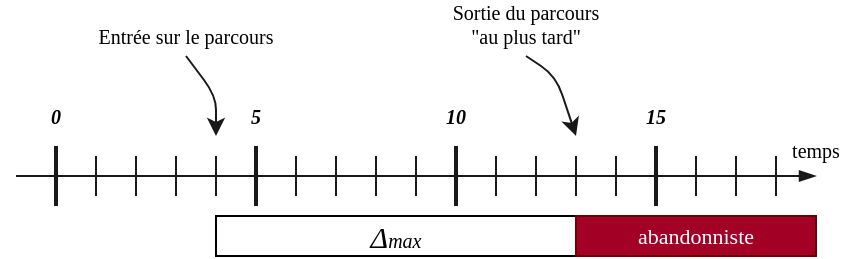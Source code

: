 <mxfile version="13.1.3" type="device"><diagram id="_v8q_u5qwE8FJjztbcFd" name="Page-1"><mxGraphModel dx="606" dy="314" grid="1" gridSize="10" guides="1" tooltips="1" connect="1" arrows="1" fold="1" page="1" pageScale="1" pageWidth="827" pageHeight="1169" math="0" shadow="0"><root><mxCell id="0"/><mxCell id="1" parent="0"/><mxCell id="4TdZdXra1qM7SAM8IL42-1" value="" style="endArrow=blockThin;html=1;comic=0;endFill=1;strokeColor=#191919;" edge="1" parent="1"><mxGeometry width="50" height="50" relative="1" as="geometry"><mxPoint x="180" y="240" as="sourcePoint"/><mxPoint x="580" y="240" as="targetPoint"/></mxGeometry></mxCell><mxCell id="4TdZdXra1qM7SAM8IL42-2" value="" style="endArrow=none;html=1;strokeColor=#191919;strokeWidth=2;" edge="1" parent="1"><mxGeometry width="50" height="50" relative="1" as="geometry"><mxPoint x="200" y="255" as="sourcePoint"/><mxPoint x="200" y="225" as="targetPoint"/></mxGeometry></mxCell><mxCell id="4TdZdXra1qM7SAM8IL42-3" value="" style="endArrow=none;html=1;strokeColor=#191919;strokeWidth=2;" edge="1" parent="1"><mxGeometry width="50" height="50" relative="1" as="geometry"><mxPoint x="300" y="255" as="sourcePoint"/><mxPoint x="300" y="225" as="targetPoint"/></mxGeometry></mxCell><mxCell id="4TdZdXra1qM7SAM8IL42-5" value="" style="endArrow=none;html=1;strokeColor=#191919;strokeWidth=2;" edge="1" parent="1"><mxGeometry width="50" height="50" relative="1" as="geometry"><mxPoint x="400" y="255" as="sourcePoint"/><mxPoint x="400" y="225" as="targetPoint"/></mxGeometry></mxCell><mxCell id="4TdZdXra1qM7SAM8IL42-6" value="" style="endArrow=none;html=1;strokeColor=#191919;strokeWidth=2;" edge="1" parent="1"><mxGeometry width="50" height="50" relative="1" as="geometry"><mxPoint x="500" y="255" as="sourcePoint"/><mxPoint x="500" y="225" as="targetPoint"/></mxGeometry></mxCell><mxCell id="4TdZdXra1qM7SAM8IL42-7" value="" style="endArrow=none;html=1;strokeColor=#191919;strokeWidth=1;" edge="1" parent="1"><mxGeometry width="50" height="50" relative="1" as="geometry"><mxPoint x="220" y="250" as="sourcePoint"/><mxPoint x="220" y="230" as="targetPoint"/></mxGeometry></mxCell><mxCell id="4TdZdXra1qM7SAM8IL42-8" value="" style="endArrow=none;html=1;strokeColor=#191919;strokeWidth=1;" edge="1" parent="1"><mxGeometry width="50" height="50" relative="1" as="geometry"><mxPoint x="240" y="250" as="sourcePoint"/><mxPoint x="240" y="230" as="targetPoint"/></mxGeometry></mxCell><mxCell id="4TdZdXra1qM7SAM8IL42-9" value="" style="endArrow=none;html=1;strokeColor=#191919;strokeWidth=1;" edge="1" parent="1"><mxGeometry width="50" height="50" relative="1" as="geometry"><mxPoint x="260" y="250" as="sourcePoint"/><mxPoint x="260" y="230" as="targetPoint"/></mxGeometry></mxCell><mxCell id="4TdZdXra1qM7SAM8IL42-10" value="" style="endArrow=none;html=1;strokeColor=#191919;strokeWidth=1;" edge="1" parent="1"><mxGeometry width="50" height="50" relative="1" as="geometry"><mxPoint x="280" y="250" as="sourcePoint"/><mxPoint x="280" y="230" as="targetPoint"/></mxGeometry></mxCell><mxCell id="4TdZdXra1qM7SAM8IL42-11" value="" style="endArrow=none;html=1;strokeColor=#191919;strokeWidth=1;" edge="1" parent="1"><mxGeometry width="50" height="50" relative="1" as="geometry"><mxPoint x="320" y="250" as="sourcePoint"/><mxPoint x="320" y="230" as="targetPoint"/></mxGeometry></mxCell><mxCell id="4TdZdXra1qM7SAM8IL42-12" value="" style="endArrow=none;html=1;strokeColor=#191919;strokeWidth=1;" edge="1" parent="1"><mxGeometry width="50" height="50" relative="1" as="geometry"><mxPoint x="340" y="250" as="sourcePoint"/><mxPoint x="340" y="230" as="targetPoint"/></mxGeometry></mxCell><mxCell id="4TdZdXra1qM7SAM8IL42-13" value="" style="endArrow=none;html=1;strokeColor=#191919;strokeWidth=1;" edge="1" parent="1"><mxGeometry width="50" height="50" relative="1" as="geometry"><mxPoint x="360" y="250" as="sourcePoint"/><mxPoint x="360" y="230" as="targetPoint"/></mxGeometry></mxCell><mxCell id="4TdZdXra1qM7SAM8IL42-14" value="" style="endArrow=none;html=1;strokeColor=#191919;strokeWidth=1;" edge="1" parent="1"><mxGeometry width="50" height="50" relative="1" as="geometry"><mxPoint x="380" y="250" as="sourcePoint"/><mxPoint x="380" y="230" as="targetPoint"/></mxGeometry></mxCell><mxCell id="4TdZdXra1qM7SAM8IL42-15" value="" style="endArrow=none;html=1;strokeColor=#191919;strokeWidth=1;" edge="1" parent="1"><mxGeometry width="50" height="50" relative="1" as="geometry"><mxPoint x="420" y="250" as="sourcePoint"/><mxPoint x="420" y="230" as="targetPoint"/></mxGeometry></mxCell><mxCell id="4TdZdXra1qM7SAM8IL42-16" value="" style="endArrow=none;html=1;strokeColor=#191919;strokeWidth=1;" edge="1" parent="1"><mxGeometry width="50" height="50" relative="1" as="geometry"><mxPoint x="440" y="250" as="sourcePoint"/><mxPoint x="440" y="230" as="targetPoint"/></mxGeometry></mxCell><mxCell id="4TdZdXra1qM7SAM8IL42-17" value="" style="endArrow=none;html=1;strokeColor=#191919;strokeWidth=1;" edge="1" parent="1"><mxGeometry width="50" height="50" relative="1" as="geometry"><mxPoint x="460" y="250" as="sourcePoint"/><mxPoint x="460" y="230" as="targetPoint"/></mxGeometry></mxCell><mxCell id="4TdZdXra1qM7SAM8IL42-18" value="" style="endArrow=none;html=1;strokeColor=#191919;strokeWidth=1;" edge="1" parent="1"><mxGeometry width="50" height="50" relative="1" as="geometry"><mxPoint x="480" y="250" as="sourcePoint"/><mxPoint x="480" y="230" as="targetPoint"/></mxGeometry></mxCell><mxCell id="4TdZdXra1qM7SAM8IL42-19" value="" style="endArrow=none;html=1;strokeColor=#191919;strokeWidth=1;" edge="1" parent="1"><mxGeometry width="50" height="50" relative="1" as="geometry"><mxPoint x="520" y="250" as="sourcePoint"/><mxPoint x="520" y="230" as="targetPoint"/></mxGeometry></mxCell><mxCell id="4TdZdXra1qM7SAM8IL42-20" value="" style="endArrow=none;html=1;strokeColor=#191919;strokeWidth=1;" edge="1" parent="1"><mxGeometry width="50" height="50" relative="1" as="geometry"><mxPoint x="540" y="250" as="sourcePoint"/><mxPoint x="540" y="230" as="targetPoint"/></mxGeometry></mxCell><mxCell id="4TdZdXra1qM7SAM8IL42-21" value="" style="endArrow=none;html=1;strokeColor=#191919;strokeWidth=1;" edge="1" parent="1"><mxGeometry width="50" height="50" relative="1" as="geometry"><mxPoint x="560" y="250" as="sourcePoint"/><mxPoint x="560" y="230" as="targetPoint"/></mxGeometry></mxCell><mxCell id="4TdZdXra1qM7SAM8IL42-23" value="0" style="text;html=1;strokeColor=none;fillColor=none;align=center;verticalAlign=middle;whiteSpace=wrap;rounded=0;fontStyle=3;fontFamily=Comic Sans MS;fontSize=10;" vertex="1" parent="1"><mxGeometry x="190" y="200" width="20" height="20" as="geometry"/></mxCell><mxCell id="4TdZdXra1qM7SAM8IL42-24" value="5" style="text;html=1;strokeColor=none;fillColor=none;align=center;verticalAlign=middle;whiteSpace=wrap;rounded=0;fontStyle=3;fontFamily=Comic Sans MS;fontSize=10;" vertex="1" parent="1"><mxGeometry x="290" y="200" width="20" height="20" as="geometry"/></mxCell><mxCell id="4TdZdXra1qM7SAM8IL42-25" value="10" style="text;html=1;strokeColor=none;fillColor=none;align=center;verticalAlign=middle;whiteSpace=wrap;rounded=0;fontStyle=3;fontFamily=Comic Sans MS;fontSize=10;" vertex="1" parent="1"><mxGeometry x="390" y="200" width="20" height="20" as="geometry"/></mxCell><mxCell id="4TdZdXra1qM7SAM8IL42-26" value="15" style="text;html=1;strokeColor=none;fillColor=none;align=center;verticalAlign=middle;whiteSpace=wrap;rounded=0;fontStyle=3;fontFamily=Comic Sans MS;fontSize=10;" vertex="1" parent="1"><mxGeometry x="490" y="200" width="20" height="20" as="geometry"/></mxCell><mxCell id="4TdZdXra1qM7SAM8IL42-27" value="Entrée sur le parcours" style="text;html=1;strokeColor=none;fillColor=none;align=center;verticalAlign=middle;whiteSpace=wrap;rounded=0;fontFamily=Comic Sans MS;fontSize=10;" vertex="1" parent="1"><mxGeometry x="210" y="160" width="110" height="20" as="geometry"/></mxCell><mxCell id="4TdZdXra1qM7SAM8IL42-28" value="Sortie du parcours&lt;br&gt;&quot;au plus tard&quot;&lt;br&gt;&amp;nbsp;" style="text;html=1;strokeColor=none;fillColor=none;align=center;verticalAlign=middle;whiteSpace=wrap;rounded=0;fontFamily=Comic Sans MS;fontSize=10;" vertex="1" parent="1"><mxGeometry x="380" y="160" width="110" height="20" as="geometry"/></mxCell><mxCell id="4TdZdXra1qM7SAM8IL42-29" value="" style="endArrow=classic;html=1;strokeColor=#191919;strokeWidth=1;fontFamily=Comic Sans MS;fontSize=10;exitX=0.5;exitY=1;exitDx=0;exitDy=0;" edge="1" parent="1" source="4TdZdXra1qM7SAM8IL42-27"><mxGeometry width="50" height="50" relative="1" as="geometry"><mxPoint x="360" y="260" as="sourcePoint"/><mxPoint x="280" y="220" as="targetPoint"/><Array as="points"><mxPoint x="280" y="200"/></Array></mxGeometry></mxCell><mxCell id="4TdZdXra1qM7SAM8IL42-30" value="" style="endArrow=classic;html=1;strokeColor=#191919;strokeWidth=1;fontFamily=Comic Sans MS;fontSize=10;exitX=0.5;exitY=1;exitDx=0;exitDy=0;" edge="1" parent="1" source="4TdZdXra1qM7SAM8IL42-28"><mxGeometry width="50" height="50" relative="1" as="geometry"><mxPoint x="275.0" y="190" as="sourcePoint"/><mxPoint x="460" y="220" as="targetPoint"/><Array as="points"><mxPoint x="450" y="190"/></Array></mxGeometry></mxCell><mxCell id="4TdZdXra1qM7SAM8IL42-31" value="&lt;span style=&quot;font-size: 15px ; text-align: left ; background-color: rgb(255 , 255 , 255)&quot;&gt;Δ&lt;/span&gt;&lt;span style=&quot;text-align: left ; background-color: rgb(255 , 255 , 255)&quot;&gt;&lt;font style=&quot;font-size: 10px&quot;&gt;max&lt;/font&gt;&lt;/span&gt;" style="rounded=0;whiteSpace=wrap;html=1;fontFamily=Verdana;fontSize=15;fontStyle=2;fontColor=#000000;" vertex="1" parent="1"><mxGeometry x="280" y="260" width="180" height="20" as="geometry"/></mxCell><mxCell id="4TdZdXra1qM7SAM8IL42-34" value="abandonniste" style="rounded=0;fontFamily=Verdana;fontSize=11;fontStyle=0;fontColor=#FFFFFF;fillColor=#a20025;strokeColor=#6F0000;whiteSpace=wrap;" vertex="1" parent="1"><mxGeometry x="460" y="260" width="120" height="20" as="geometry"/></mxCell><mxCell id="4TdZdXra1qM7SAM8IL42-35" value="temps" style="text;html=1;strokeColor=none;fillColor=none;align=center;verticalAlign=middle;whiteSpace=wrap;rounded=0;fontFamily=Comic Sans MS;fontSize=10;" vertex="1" parent="1"><mxGeometry x="560" y="217" width="40" height="20" as="geometry"/></mxCell></root></mxGraphModel></diagram></mxfile>